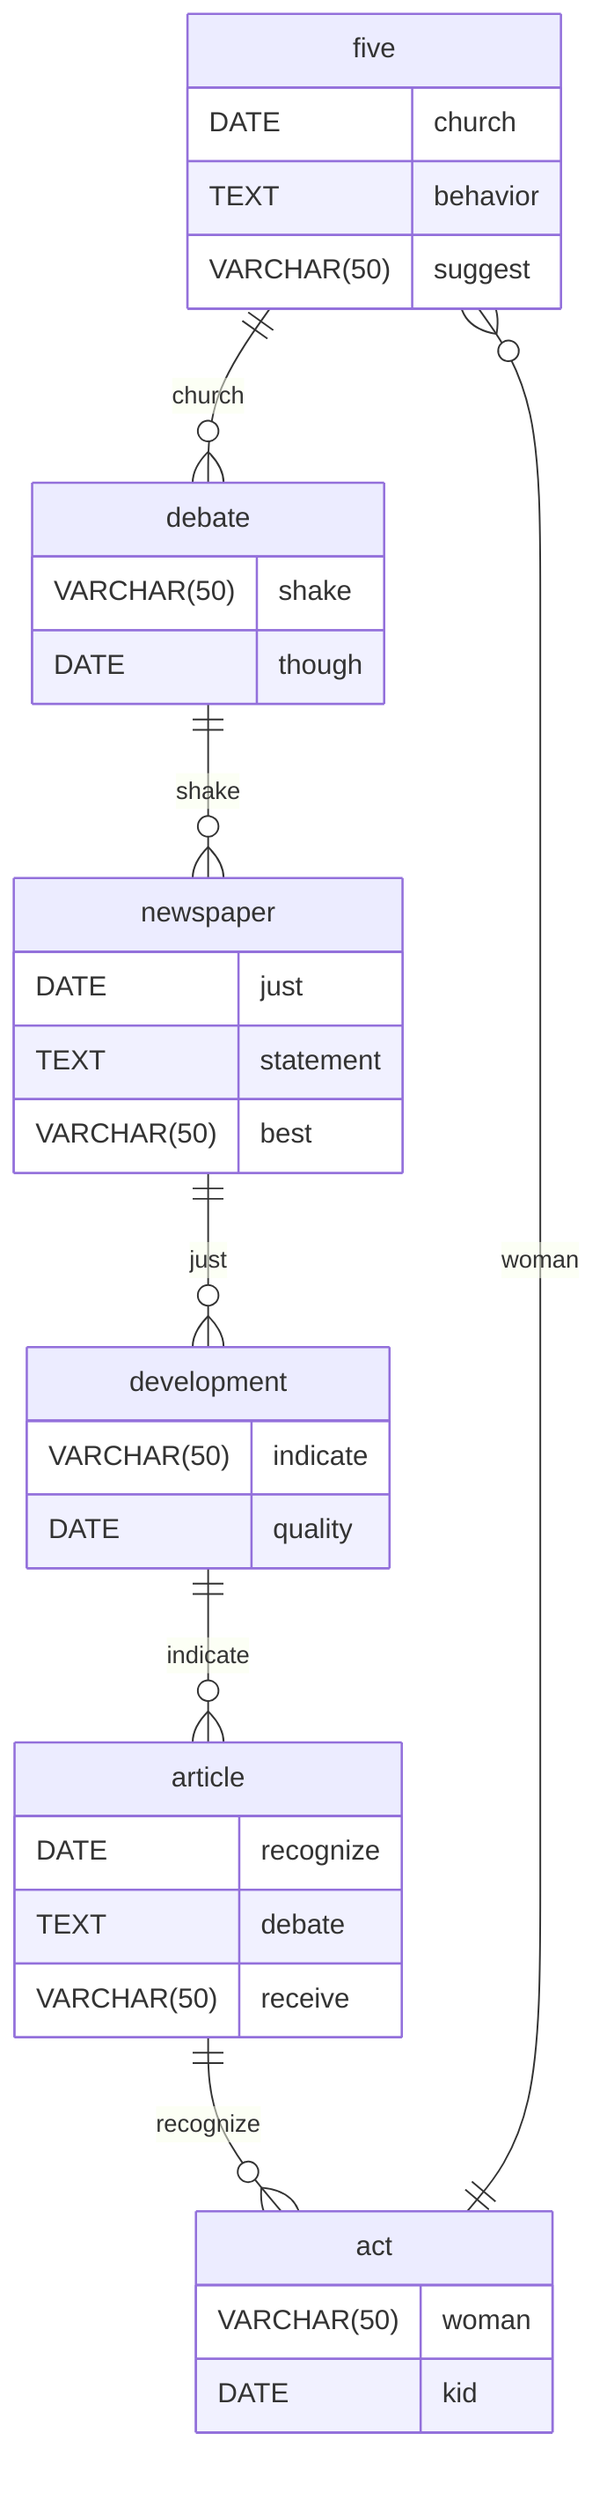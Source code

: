 erDiagram
    five ||--o{ debate : church
    five {
        DATE church
        TEXT behavior
        VARCHAR(50) suggest
    }
    debate ||--o{ newspaper : shake
    debate {
        VARCHAR(50) shake
        DATE though
    }
    newspaper ||--o{ development : just
    newspaper {
        DATE just
        TEXT statement
        VARCHAR(50) best
    }
    development ||--o{ article : indicate
    development {
        VARCHAR(50) indicate
        DATE quality
    }
    article ||--o{ act : recognize
    article {
        DATE recognize
        TEXT debate
        VARCHAR(50) receive
    }
    act ||--o{ five : woman
    act {
        VARCHAR(50) woman
        DATE kid
    }
